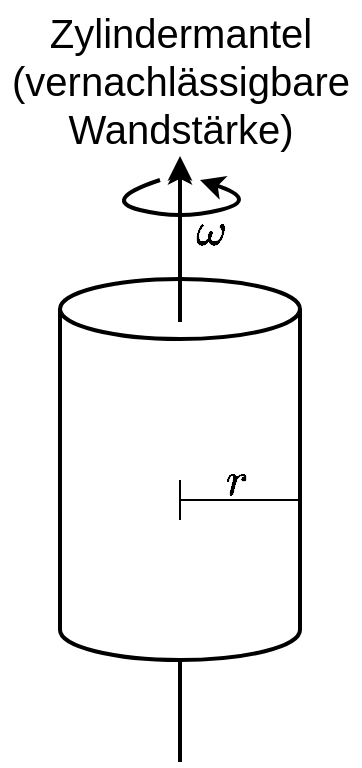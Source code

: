 <mxfile version="17.2.4" type="device"><diagram id="Q7xjLautZ7xhiJ3X_oaf" name="Seite-1"><mxGraphModel dx="1106" dy="901" grid="1" gridSize="10" guides="1" tooltips="1" connect="1" arrows="1" fold="1" page="1" pageScale="1" pageWidth="827" pageHeight="1169" math="1" shadow="0"><root><mxCell id="0"/><mxCell id="1" parent="0"/><mxCell id="LZ4SPLHzF8dE-hd8cqfR-2" value="" style="shape=cylinder3;whiteSpace=wrap;html=1;boundedLbl=1;backgroundOutline=1;size=15;strokeWidth=2;" parent="1" vertex="1"><mxGeometry x="380" y="159.5" width="120" height="190.5" as="geometry"/></mxCell><mxCell id="L29_nMh--bNw3mvDWvqI-2" value="" style="endArrow=classic;html=1;rounded=0;strokeWidth=2;startArrow=none;" parent="1" edge="1"><mxGeometry width="50" height="50" relative="1" as="geometry"><mxPoint x="440" y="169" as="sourcePoint"/><mxPoint x="440" y="100" as="targetPoint"/></mxGeometry></mxCell><mxCell id="L29_nMh--bNw3mvDWvqI-5" value="" style="endArrow=classic;html=1;fontSize=20;strokeWidth=2;curved=1;" parent="1" edge="1"><mxGeometry width="50" height="50" relative="1" as="geometry"><mxPoint x="430" y="110" as="sourcePoint"/><mxPoint x="450" y="110" as="targetPoint"/><Array as="points"><mxPoint x="400" y="120"/><mxPoint x="440" y="130"/><mxPoint x="480" y="120"/></Array></mxGeometry></mxCell><mxCell id="L29_nMh--bNw3mvDWvqI-6" value="$$\omega$$" style="text;html=1;resizable=0;autosize=1;align=center;verticalAlign=middle;points=[];fillColor=none;strokeColor=none;rounded=0;fontSize=20;" parent="1" vertex="1"><mxGeometry x="390" y="120" width="130" height="30" as="geometry"/></mxCell><mxCell id="L29_nMh--bNw3mvDWvqI-13" value="" style="endArrow=none;html=1;rounded=0;strokeWidth=2;" parent="1" edge="1"><mxGeometry width="50" height="50" relative="1" as="geometry"><mxPoint x="440" y="401" as="sourcePoint"/><mxPoint x="440" y="350" as="targetPoint"/></mxGeometry></mxCell><mxCell id="L29_nMh--bNw3mvDWvqI-14" value="" style="endArrow=classic;html=1;rounded=0;strokeWidth=2;startArrow=none;" parent="1" edge="1"><mxGeometry width="50" height="50" relative="1" as="geometry"><mxPoint x="440" y="181" as="sourcePoint"/><mxPoint x="440" y="98" as="targetPoint"/></mxGeometry></mxCell><mxCell id="LZ4SPLHzF8dE-hd8cqfR-8" value="" style="shape=crossbar;whiteSpace=wrap;html=1;rounded=1;" parent="1" vertex="1"><mxGeometry x="440" y="260" width="60" height="20" as="geometry"/></mxCell><mxCell id="LZ4SPLHzF8dE-hd8cqfR-9" value="$$r$$" style="text;html=1;resizable=0;autosize=1;align=center;verticalAlign=middle;points=[];fillColor=none;strokeColor=none;rounded=0;fontSize=20;" parent="1" vertex="1"><mxGeometry x="433" y="245" width="70" height="30" as="geometry"/></mxCell><mxCell id="ebibHIMxZaFhoF7qka5A-1" value="Zylindermantel &lt;br&gt;(vernachlässigbare &lt;br&gt;Wandstärke)" style="text;html=1;resizable=0;autosize=1;align=center;verticalAlign=middle;points=[];fillColor=none;strokeColor=none;rounded=0;fontSize=20;" vertex="1" parent="1"><mxGeometry x="350" y="20" width="180" height="80" as="geometry"/></mxCell></root></mxGraphModel></diagram></mxfile>
